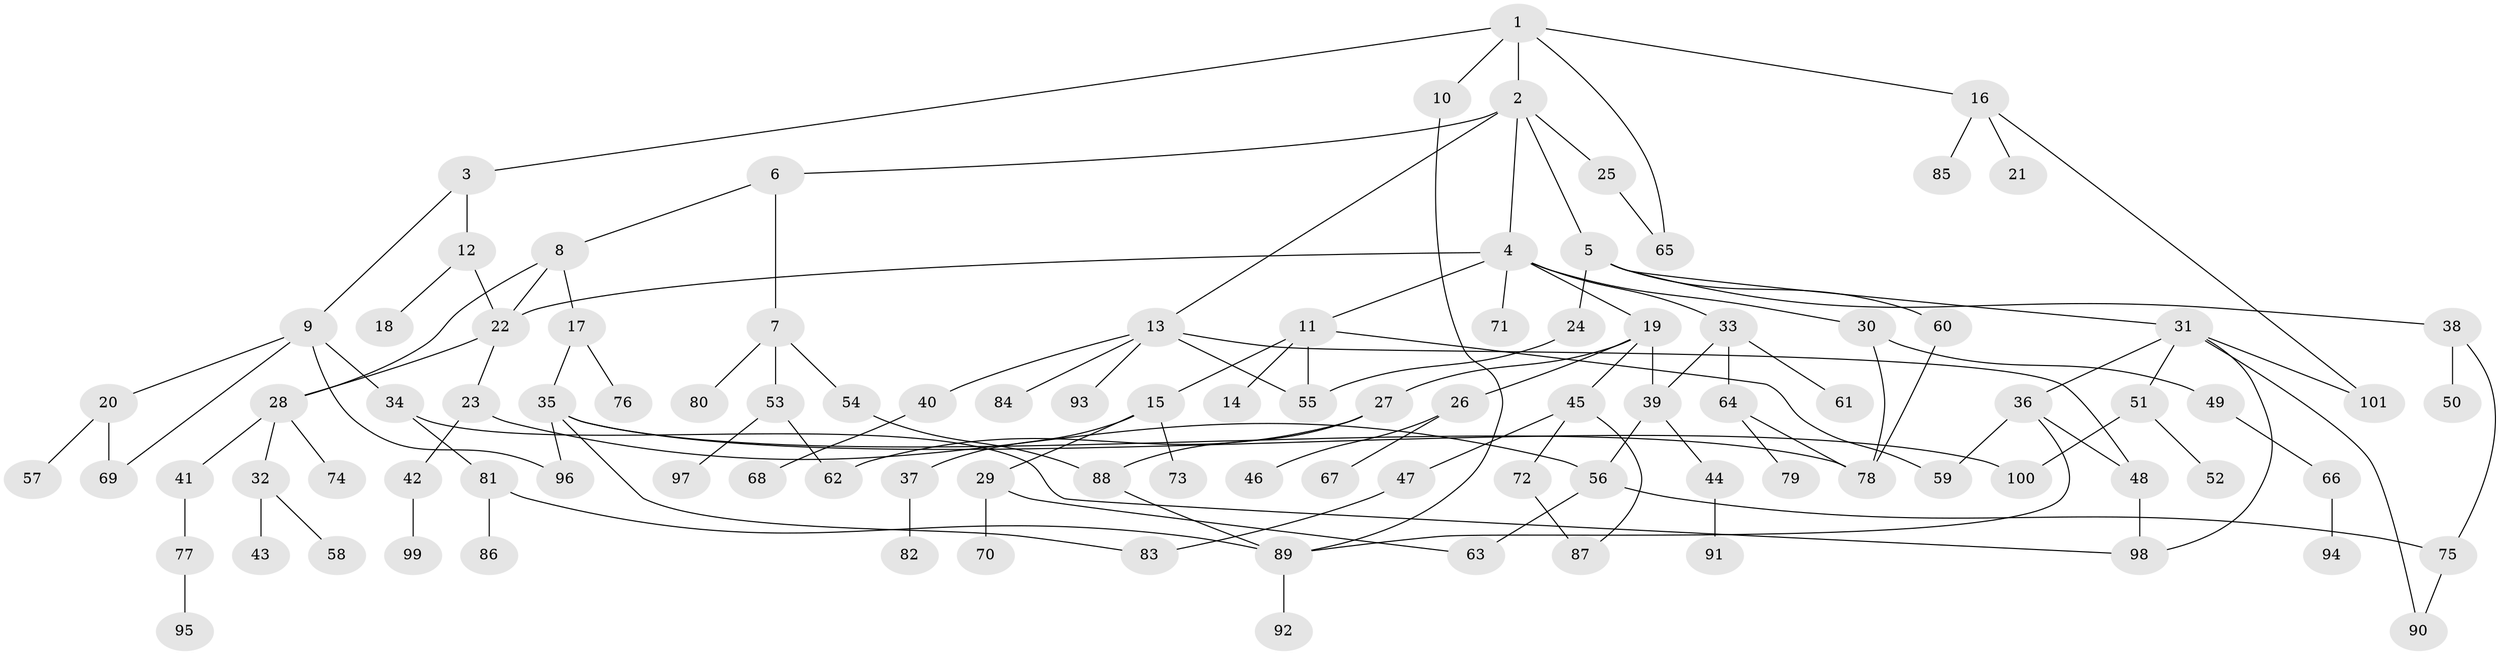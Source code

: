 // Generated by graph-tools (version 1.1) at 2025/41/03/09/25 04:41:27]
// undirected, 101 vertices, 129 edges
graph export_dot {
graph [start="1"]
  node [color=gray90,style=filled];
  1;
  2;
  3;
  4;
  5;
  6;
  7;
  8;
  9;
  10;
  11;
  12;
  13;
  14;
  15;
  16;
  17;
  18;
  19;
  20;
  21;
  22;
  23;
  24;
  25;
  26;
  27;
  28;
  29;
  30;
  31;
  32;
  33;
  34;
  35;
  36;
  37;
  38;
  39;
  40;
  41;
  42;
  43;
  44;
  45;
  46;
  47;
  48;
  49;
  50;
  51;
  52;
  53;
  54;
  55;
  56;
  57;
  58;
  59;
  60;
  61;
  62;
  63;
  64;
  65;
  66;
  67;
  68;
  69;
  70;
  71;
  72;
  73;
  74;
  75;
  76;
  77;
  78;
  79;
  80;
  81;
  82;
  83;
  84;
  85;
  86;
  87;
  88;
  89;
  90;
  91;
  92;
  93;
  94;
  95;
  96;
  97;
  98;
  99;
  100;
  101;
  1 -- 2;
  1 -- 3;
  1 -- 10;
  1 -- 16;
  1 -- 65;
  2 -- 4;
  2 -- 5;
  2 -- 6;
  2 -- 13;
  2 -- 25;
  3 -- 9;
  3 -- 12;
  4 -- 11;
  4 -- 19;
  4 -- 22;
  4 -- 30;
  4 -- 33;
  4 -- 71;
  5 -- 24;
  5 -- 31;
  5 -- 38;
  5 -- 60;
  6 -- 7;
  6 -- 8;
  7 -- 53;
  7 -- 54;
  7 -- 80;
  8 -- 17;
  8 -- 28;
  8 -- 22;
  9 -- 20;
  9 -- 34;
  9 -- 69;
  9 -- 96;
  10 -- 89;
  11 -- 14;
  11 -- 15;
  11 -- 59;
  11 -- 55;
  12 -- 18;
  12 -- 22;
  13 -- 40;
  13 -- 84;
  13 -- 93;
  13 -- 48;
  13 -- 55;
  15 -- 29;
  15 -- 37;
  15 -- 73;
  16 -- 21;
  16 -- 85;
  16 -- 101;
  17 -- 35;
  17 -- 76;
  19 -- 26;
  19 -- 27;
  19 -- 39;
  19 -- 45;
  20 -- 57;
  20 -- 69;
  22 -- 23;
  22 -- 28;
  23 -- 42;
  23 -- 56;
  24 -- 55;
  25 -- 65;
  26 -- 46;
  26 -- 67;
  27 -- 88;
  27 -- 62;
  28 -- 32;
  28 -- 41;
  28 -- 74;
  29 -- 63;
  29 -- 70;
  30 -- 49;
  30 -- 78;
  31 -- 36;
  31 -- 51;
  31 -- 101;
  31 -- 90;
  31 -- 98;
  32 -- 43;
  32 -- 58;
  33 -- 61;
  33 -- 64;
  33 -- 39;
  34 -- 81;
  34 -- 98;
  35 -- 83;
  35 -- 96;
  35 -- 100;
  35 -- 78;
  36 -- 48;
  36 -- 59;
  36 -- 89;
  37 -- 82;
  38 -- 50;
  38 -- 75;
  39 -- 44;
  39 -- 56;
  40 -- 68;
  41 -- 77;
  42 -- 99;
  44 -- 91;
  45 -- 47;
  45 -- 72;
  45 -- 87;
  47 -- 83;
  48 -- 98;
  49 -- 66;
  51 -- 52;
  51 -- 100;
  53 -- 62;
  53 -- 97;
  54 -- 88;
  56 -- 75;
  56 -- 63;
  60 -- 78;
  64 -- 78;
  64 -- 79;
  66 -- 94;
  72 -- 87;
  75 -- 90;
  77 -- 95;
  81 -- 86;
  81 -- 89;
  88 -- 89;
  89 -- 92;
}
